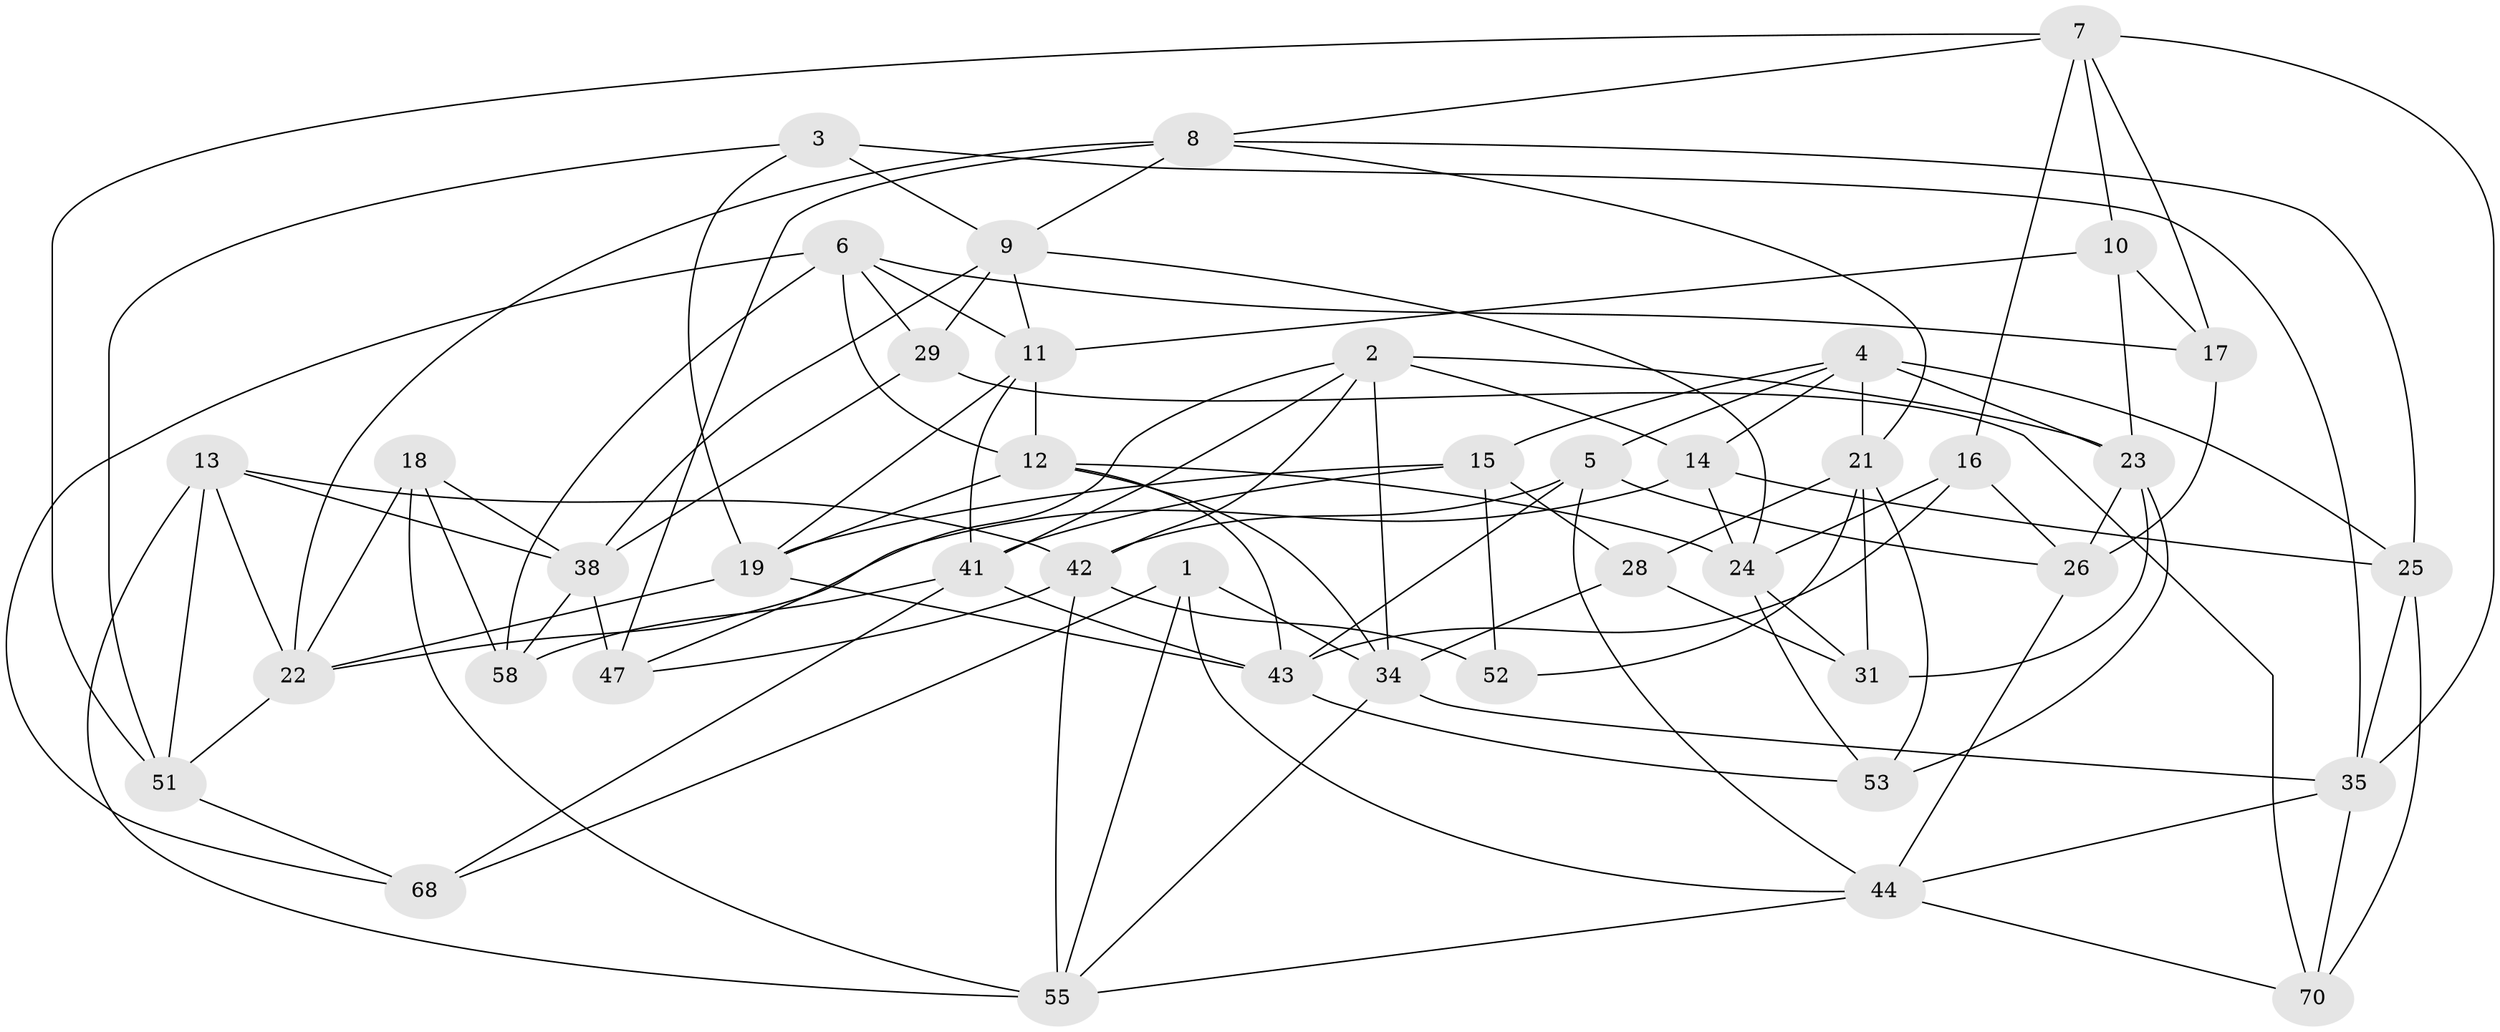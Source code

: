 // Generated by graph-tools (version 1.1) at 2025/24/03/03/25 07:24:27]
// undirected, 43 vertices, 110 edges
graph export_dot {
graph [start="1"]
  node [color=gray90,style=filled];
  1;
  2 [super="+36"];
  3;
  4 [super="+37"];
  5 [super="+57"];
  6 [super="+54"];
  7 [super="+50"];
  8 [super="+30"];
  9 [super="+20"];
  10;
  11 [super="+45"];
  12 [super="+27"];
  13 [super="+49"];
  14 [super="+67"];
  15 [super="+64"];
  16;
  17;
  18;
  19 [super="+61"];
  21 [super="+66"];
  22 [super="+71"];
  23 [super="+32"];
  24 [super="+69"];
  25 [super="+39"];
  26 [super="+33"];
  28;
  29;
  31;
  34 [super="+46"];
  35 [super="+40"];
  38 [super="+60"];
  41 [super="+62"];
  42 [super="+59"];
  43 [super="+48"];
  44 [super="+65"];
  47;
  51 [super="+56"];
  52;
  53;
  55 [super="+63"];
  58;
  68;
  70;
  1 -- 44;
  1 -- 68;
  1 -- 55;
  1 -- 34;
  2 -- 42;
  2 -- 41;
  2 -- 47;
  2 -- 23;
  2 -- 34;
  2 -- 14;
  3 -- 19;
  3 -- 9;
  3 -- 35;
  3 -- 51;
  4 -- 23;
  4 -- 14;
  4 -- 21;
  4 -- 25;
  4 -- 5;
  4 -- 15;
  5 -- 26 [weight=2];
  5 -- 42;
  5 -- 43;
  5 -- 44;
  6 -- 17;
  6 -- 68;
  6 -- 58;
  6 -- 11;
  6 -- 12;
  6 -- 29;
  7 -- 35;
  7 -- 51;
  7 -- 10;
  7 -- 16;
  7 -- 17;
  7 -- 8;
  8 -- 47;
  8 -- 21;
  8 -- 25;
  8 -- 22;
  8 -- 9;
  9 -- 38;
  9 -- 24;
  9 -- 11;
  9 -- 29;
  10 -- 17;
  10 -- 11;
  10 -- 23;
  11 -- 41;
  11 -- 19;
  11 -- 12;
  12 -- 34;
  12 -- 19;
  12 -- 24;
  12 -- 43;
  13 -- 51 [weight=2];
  13 -- 55;
  13 -- 42;
  13 -- 38;
  13 -- 22;
  14 -- 25 [weight=2];
  14 -- 22;
  14 -- 24;
  15 -- 52 [weight=2];
  15 -- 28;
  15 -- 41;
  15 -- 19;
  16 -- 43;
  16 -- 24;
  16 -- 26;
  17 -- 26;
  18 -- 58;
  18 -- 38;
  18 -- 55;
  18 -- 22;
  19 -- 22;
  19 -- 43;
  21 -- 53;
  21 -- 28;
  21 -- 31;
  21 -- 52;
  22 -- 51;
  23 -- 26;
  23 -- 31;
  23 -- 53;
  24 -- 31;
  24 -- 53;
  25 -- 70;
  25 -- 35;
  26 -- 44;
  28 -- 31;
  28 -- 34;
  29 -- 70;
  29 -- 38;
  34 -- 55;
  34 -- 35;
  35 -- 70;
  35 -- 44;
  38 -- 58;
  38 -- 47;
  41 -- 43;
  41 -- 58;
  41 -- 68;
  42 -- 47;
  42 -- 55;
  42 -- 52;
  43 -- 53;
  44 -- 70;
  44 -- 55;
  51 -- 68;
}
